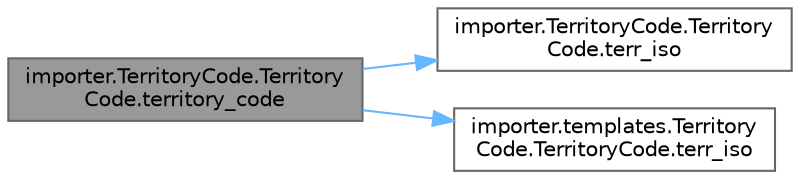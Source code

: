digraph "importer.TerritoryCode.TerritoryCode.territory_code"
{
 // LATEX_PDF_SIZE
  bgcolor="transparent";
  edge [fontname=Helvetica,fontsize=10,labelfontname=Helvetica,labelfontsize=10];
  node [fontname=Helvetica,fontsize=10,shape=box,height=0.2,width=0.4];
  rankdir="LR";
  Node1 [id="Node000001",label="importer.TerritoryCode.Territory\lCode.territory_code",height=0.2,width=0.4,color="gray40", fillcolor="grey60", style="filled", fontcolor="black",tooltip=" "];
  Node1 -> Node2 [id="edge1_Node000001_Node000002",color="steelblue1",style="solid",tooltip=" "];
  Node2 [id="Node000002",label="importer.TerritoryCode.Territory\lCode.terr_iso",height=0.2,width=0.4,color="grey40", fillcolor="white", style="filled",URL="$classimporter_1_1_territory_code_1_1_territory_code.html#af0b9da6b061f287350c5dd941ef03681",tooltip=" "];
  Node1 -> Node3 [id="edge2_Node000001_Node000003",color="steelblue1",style="solid",tooltip=" "];
  Node3 [id="Node000003",label="importer.templates.Territory\lCode.TerritoryCode.terr_iso",height=0.2,width=0.4,color="grey40", fillcolor="white", style="filled",URL="$classimporter_1_1templates_1_1_territory_code_1_1_territory_code.html#a7ed7339b958642d2f3ed01baa12347a3",tooltip=" "];
}
